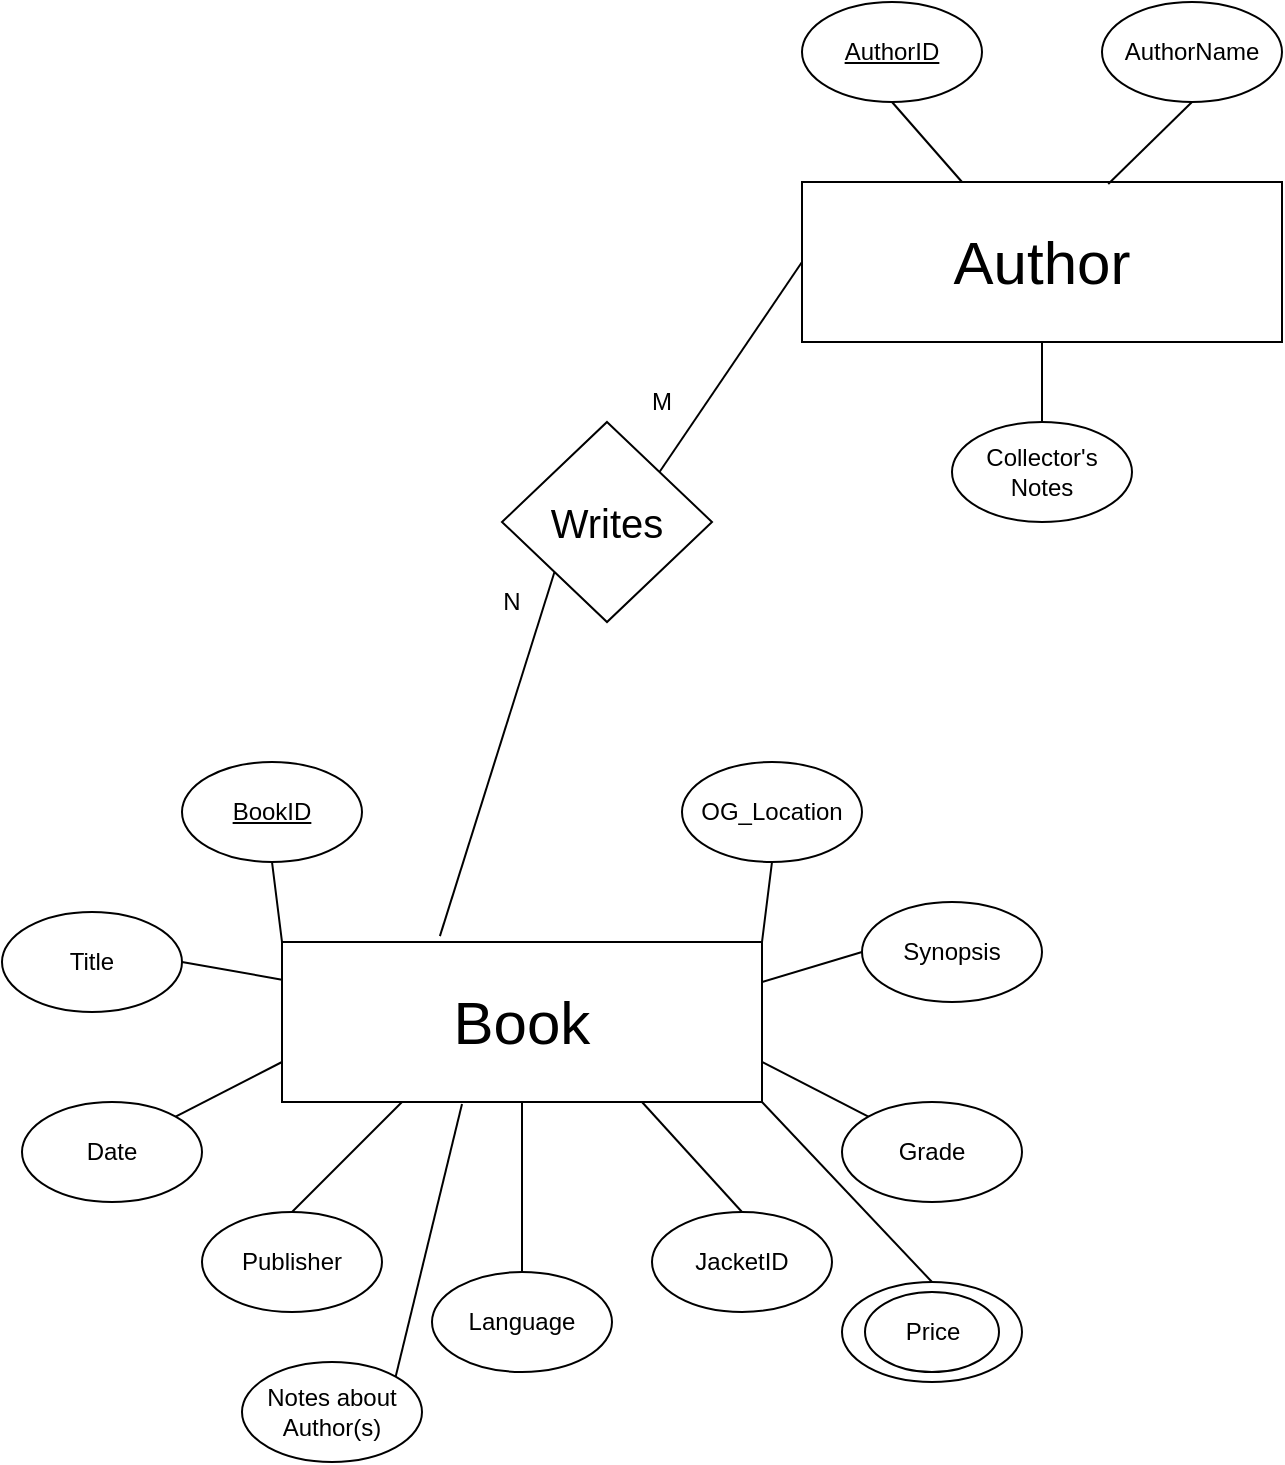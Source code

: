 <mxfile version="13.7.4"><diagram id="dNodwudODQqNtoJE2rHE" name="Page-1"><mxGraphModel dx="782" dy="1133" grid="1" gridSize="10" guides="1" tooltips="1" connect="1" arrows="1" fold="1" page="1" pageScale="1" pageWidth="850" pageHeight="1100" math="0" shadow="0"><root><mxCell id="0"/><mxCell id="1" parent="0"/><mxCell id="J_jTRcN7H65Khf92fd3W-1" value="&lt;font style=&quot;font-size: 30px&quot;&gt;Book&lt;/font&gt;" style="rounded=0;whiteSpace=wrap;html=1;" vertex="1" parent="1"><mxGeometry x="180" y="610" width="240" height="80" as="geometry"/></mxCell><mxCell id="J_jTRcN7H65Khf92fd3W-3" value="BookID" style="ellipse;whiteSpace=wrap;html=1;fontStyle=4" vertex="1" parent="1"><mxGeometry x="130" y="520" width="90" height="50" as="geometry"/></mxCell><mxCell id="J_jTRcN7H65Khf92fd3W-5" value="Title" style="ellipse;whiteSpace=wrap;html=1;" vertex="1" parent="1"><mxGeometry x="40" y="595" width="90" height="50" as="geometry"/></mxCell><mxCell id="J_jTRcN7H65Khf92fd3W-6" value="Date" style="ellipse;whiteSpace=wrap;html=1;" vertex="1" parent="1"><mxGeometry x="50" y="690" width="90" height="50" as="geometry"/></mxCell><mxCell id="J_jTRcN7H65Khf92fd3W-7" value="Publisher" style="ellipse;whiteSpace=wrap;html=1;" vertex="1" parent="1"><mxGeometry x="140" y="745" width="90" height="50" as="geometry"/></mxCell><mxCell id="J_jTRcN7H65Khf92fd3W-8" value="JacketID" style="ellipse;whiteSpace=wrap;html=1;" vertex="1" parent="1"><mxGeometry x="365" y="745" width="90" height="50" as="geometry"/></mxCell><mxCell id="J_jTRcN7H65Khf92fd3W-9" value="Grade" style="ellipse;whiteSpace=wrap;html=1;" vertex="1" parent="1"><mxGeometry x="460" y="690" width="90" height="50" as="geometry"/></mxCell><mxCell id="J_jTRcN7H65Khf92fd3W-10" value="Synopsis" style="ellipse;whiteSpace=wrap;html=1;" vertex="1" parent="1"><mxGeometry x="470" y="590" width="90" height="50" as="geometry"/></mxCell><mxCell id="J_jTRcN7H65Khf92fd3W-11" value="OG_Location" style="ellipse;whiteSpace=wrap;html=1;" vertex="1" parent="1"><mxGeometry x="380" y="520" width="90" height="50" as="geometry"/></mxCell><mxCell id="J_jTRcN7H65Khf92fd3W-14" value="" style="endArrow=none;html=1;exitX=0.5;exitY=1;exitDx=0;exitDy=0;entryX=0;entryY=0;entryDx=0;entryDy=0;" edge="1" parent="1" source="J_jTRcN7H65Khf92fd3W-3" target="J_jTRcN7H65Khf92fd3W-1"><mxGeometry width="50" height="50" relative="1" as="geometry"><mxPoint x="320" y="525" as="sourcePoint"/><mxPoint x="175" y="605" as="targetPoint"/></mxGeometry></mxCell><mxCell id="J_jTRcN7H65Khf92fd3W-15" value="" style="endArrow=none;html=1;exitX=1;exitY=0.5;exitDx=0;exitDy=0;" edge="1" parent="1" source="J_jTRcN7H65Khf92fd3W-5" target="J_jTRcN7H65Khf92fd3W-1"><mxGeometry width="50" height="50" relative="1" as="geometry"><mxPoint x="320" y="525" as="sourcePoint"/><mxPoint x="370" y="475" as="targetPoint"/></mxGeometry></mxCell><mxCell id="J_jTRcN7H65Khf92fd3W-16" value="" style="endArrow=none;html=1;exitX=1;exitY=0;exitDx=0;exitDy=0;entryX=0;entryY=0.75;entryDx=0;entryDy=0;" edge="1" parent="1" source="J_jTRcN7H65Khf92fd3W-6" target="J_jTRcN7H65Khf92fd3W-1"><mxGeometry width="50" height="50" relative="1" as="geometry"><mxPoint x="140" y="630" as="sourcePoint"/><mxPoint x="190" y="638.824" as="targetPoint"/></mxGeometry></mxCell><mxCell id="J_jTRcN7H65Khf92fd3W-17" value="" style="endArrow=none;html=1;exitX=0.5;exitY=0;exitDx=0;exitDy=0;entryX=0.25;entryY=1;entryDx=0;entryDy=0;" edge="1" parent="1" source="J_jTRcN7H65Khf92fd3W-7" target="J_jTRcN7H65Khf92fd3W-1"><mxGeometry width="50" height="50" relative="1" as="geometry"><mxPoint x="150" y="640" as="sourcePoint"/><mxPoint x="200" y="648.824" as="targetPoint"/></mxGeometry></mxCell><mxCell id="J_jTRcN7H65Khf92fd3W-20" value="" style="endArrow=none;html=1;exitX=0.75;exitY=1;exitDx=0;exitDy=0;entryX=0.5;entryY=0;entryDx=0;entryDy=0;" edge="1" parent="1" source="J_jTRcN7H65Khf92fd3W-1" target="J_jTRcN7H65Khf92fd3W-8"><mxGeometry width="50" height="50" relative="1" as="geometry"><mxPoint x="160" y="650" as="sourcePoint"/><mxPoint x="210" y="658.824" as="targetPoint"/></mxGeometry></mxCell><mxCell id="J_jTRcN7H65Khf92fd3W-21" value="" style="endArrow=none;html=1;exitX=1;exitY=0.75;exitDx=0;exitDy=0;entryX=0;entryY=0;entryDx=0;entryDy=0;" edge="1" parent="1" source="J_jTRcN7H65Khf92fd3W-1" target="J_jTRcN7H65Khf92fd3W-9"><mxGeometry width="50" height="50" relative="1" as="geometry"><mxPoint x="170" y="660" as="sourcePoint"/><mxPoint x="220" y="668.824" as="targetPoint"/></mxGeometry></mxCell><mxCell id="J_jTRcN7H65Khf92fd3W-22" value="" style="endArrow=none;html=1;exitX=1;exitY=0.25;exitDx=0;exitDy=0;entryX=0;entryY=0.5;entryDx=0;entryDy=0;" edge="1" parent="1" source="J_jTRcN7H65Khf92fd3W-1" target="J_jTRcN7H65Khf92fd3W-10"><mxGeometry width="50" height="50" relative="1" as="geometry"><mxPoint x="180" y="670" as="sourcePoint"/><mxPoint x="230" y="678.824" as="targetPoint"/></mxGeometry></mxCell><mxCell id="J_jTRcN7H65Khf92fd3W-23" value="" style="endArrow=none;html=1;exitX=0.5;exitY=1;exitDx=0;exitDy=0;entryX=1;entryY=0;entryDx=0;entryDy=0;" edge="1" parent="1" source="J_jTRcN7H65Khf92fd3W-11" target="J_jTRcN7H65Khf92fd3W-1"><mxGeometry width="50" height="50" relative="1" as="geometry"><mxPoint x="190" y="680" as="sourcePoint"/><mxPoint x="240" y="688.824" as="targetPoint"/></mxGeometry></mxCell><mxCell id="J_jTRcN7H65Khf92fd3W-24" value="Language" style="ellipse;whiteSpace=wrap;html=1;" vertex="1" parent="1"><mxGeometry x="255" y="775" width="90" height="50" as="geometry"/></mxCell><mxCell id="J_jTRcN7H65Khf92fd3W-25" value="" style="endArrow=none;html=1;exitX=0.5;exitY=0;exitDx=0;exitDy=0;entryX=0.5;entryY=1;entryDx=0;entryDy=0;" edge="1" parent="1" source="J_jTRcN7H65Khf92fd3W-24" target="J_jTRcN7H65Khf92fd3W-1"><mxGeometry width="50" height="50" relative="1" as="geometry"><mxPoint x="320" y="525" as="sourcePoint"/><mxPoint x="370" y="475" as="targetPoint"/></mxGeometry></mxCell><mxCell id="J_jTRcN7H65Khf92fd3W-27" value="&lt;font style=&quot;font-size: 30px&quot;&gt;Author&lt;/font&gt;" style="rounded=0;whiteSpace=wrap;html=1;" vertex="1" parent="1"><mxGeometry x="440" y="230" width="240" height="80" as="geometry"/></mxCell><mxCell id="J_jTRcN7H65Khf92fd3W-28" value="&lt;u&gt;AuthorID&lt;/u&gt;" style="ellipse;whiteSpace=wrap;html=1;" vertex="1" parent="1"><mxGeometry x="440" y="140" width="90" height="50" as="geometry"/></mxCell><mxCell id="J_jTRcN7H65Khf92fd3W-29" value="AuthorName" style="ellipse;whiteSpace=wrap;html=1;" vertex="1" parent="1"><mxGeometry x="590" y="140" width="90" height="50" as="geometry"/></mxCell><mxCell id="J_jTRcN7H65Khf92fd3W-30" value="Collector's Notes" style="ellipse;whiteSpace=wrap;html=1;" vertex="1" parent="1"><mxGeometry x="515" y="350" width="90" height="50" as="geometry"/></mxCell><mxCell id="J_jTRcN7H65Khf92fd3W-31" value="" style="endArrow=none;html=1;entryX=0.5;entryY=1;entryDx=0;entryDy=0;" edge="1" parent="1" target="J_jTRcN7H65Khf92fd3W-28"><mxGeometry width="50" height="50" relative="1" as="geometry"><mxPoint x="520" y="230" as="sourcePoint"/><mxPoint x="830" y="490" as="targetPoint"/></mxGeometry></mxCell><mxCell id="J_jTRcN7H65Khf92fd3W-32" value="" style="endArrow=none;html=1;entryX=0.5;entryY=1;entryDx=0;entryDy=0;exitX=0.638;exitY=0.013;exitDx=0;exitDy=0;exitPerimeter=0;" edge="1" parent="1" source="J_jTRcN7H65Khf92fd3W-27" target="J_jTRcN7H65Khf92fd3W-29"><mxGeometry width="50" height="50" relative="1" as="geometry"><mxPoint x="530" y="240" as="sourcePoint"/><mxPoint x="495" y="200" as="targetPoint"/></mxGeometry></mxCell><mxCell id="J_jTRcN7H65Khf92fd3W-33" value="" style="endArrow=none;html=1;entryX=0.5;entryY=1;entryDx=0;entryDy=0;exitX=0.5;exitY=0;exitDx=0;exitDy=0;" edge="1" parent="1" source="J_jTRcN7H65Khf92fd3W-30" target="J_jTRcN7H65Khf92fd3W-27"><mxGeometry width="50" height="50" relative="1" as="geometry"><mxPoint x="540" y="250" as="sourcePoint"/><mxPoint x="505" y="210" as="targetPoint"/></mxGeometry></mxCell><mxCell id="J_jTRcN7H65Khf92fd3W-41" value="Notes about Author(s)" style="ellipse;whiteSpace=wrap;html=1;" vertex="1" parent="1"><mxGeometry x="160" y="820" width="90" height="50" as="geometry"/></mxCell><mxCell id="J_jTRcN7H65Khf92fd3W-42" value="" style="endArrow=none;html=1;exitX=1;exitY=0;exitDx=0;exitDy=0;entryX=0.375;entryY=1.013;entryDx=0;entryDy=0;entryPerimeter=0;" edge="1" parent="1" source="J_jTRcN7H65Khf92fd3W-41" target="J_jTRcN7H65Khf92fd3W-1"><mxGeometry width="50" height="50" relative="1" as="geometry"><mxPoint x="320" y="390" as="sourcePoint"/><mxPoint x="370" y="340" as="targetPoint"/></mxGeometry></mxCell><mxCell id="J_jTRcN7H65Khf92fd3W-44" value="Price" style="ellipse;whiteSpace=wrap;html=1;" vertex="1" parent="1"><mxGeometry x="460" y="780" width="90" height="50" as="geometry"/></mxCell><mxCell id="J_jTRcN7H65Khf92fd3W-57" value="&lt;font style=&quot;font-size: 20px&quot;&gt;Writes&lt;/font&gt;" style="rhombus;whiteSpace=wrap;html=1;" vertex="1" parent="1"><mxGeometry x="290" y="350" width="105" height="100" as="geometry"/></mxCell><mxCell id="J_jTRcN7H65Khf92fd3W-58" value="" style="endArrow=none;html=1;entryX=0;entryY=1;entryDx=0;entryDy=0;exitX=0.329;exitY=-0.037;exitDx=0;exitDy=0;exitPerimeter=0;" edge="1" parent="1" source="J_jTRcN7H65Khf92fd3W-1" target="J_jTRcN7H65Khf92fd3W-57"><mxGeometry width="50" height="50" relative="1" as="geometry"><mxPoint x="290" y="360" as="sourcePoint"/><mxPoint x="340" y="310" as="targetPoint"/></mxGeometry></mxCell><mxCell id="J_jTRcN7H65Khf92fd3W-59" value="" style="endArrow=none;html=1;entryX=0;entryY=0.5;entryDx=0;entryDy=0;exitX=1;exitY=0;exitDx=0;exitDy=0;" edge="1" parent="1" source="J_jTRcN7H65Khf92fd3W-57" target="J_jTRcN7H65Khf92fd3W-27"><mxGeometry width="50" height="50" relative="1" as="geometry"><mxPoint x="410" y="240" as="sourcePoint"/><mxPoint x="470" y="200" as="targetPoint"/></mxGeometry></mxCell><mxCell id="J_jTRcN7H65Khf92fd3W-65" value="" style="endArrow=none;html=1;exitX=1;exitY=1;exitDx=0;exitDy=0;entryX=0.5;entryY=0;entryDx=0;entryDy=0;" edge="1" parent="1" source="J_jTRcN7H65Khf92fd3W-1" target="J_jTRcN7H65Khf92fd3W-44"><mxGeometry width="50" height="50" relative="1" as="geometry"><mxPoint x="320" y="390" as="sourcePoint"/><mxPoint x="370" y="340" as="targetPoint"/></mxGeometry></mxCell><mxCell id="J_jTRcN7H65Khf92fd3W-67" value="Price" style="ellipse;whiteSpace=wrap;html=1;" vertex="1" parent="1"><mxGeometry x="471.5" y="785" width="67" height="40" as="geometry"/></mxCell><mxCell id="J_jTRcN7H65Khf92fd3W-69" value="M" style="text;html=1;strokeColor=none;fillColor=none;align=center;verticalAlign=middle;whiteSpace=wrap;rounded=0;" vertex="1" parent="1"><mxGeometry x="350" y="330" width="40" height="20" as="geometry"/></mxCell><mxCell id="J_jTRcN7H65Khf92fd3W-71" value="N" style="text;html=1;strokeColor=none;fillColor=none;align=center;verticalAlign=middle;whiteSpace=wrap;rounded=0;" vertex="1" parent="1"><mxGeometry x="275" y="430" width="40" height="20" as="geometry"/></mxCell></root></mxGraphModel></diagram></mxfile>